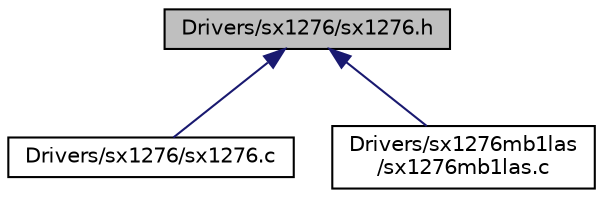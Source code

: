 digraph "Drivers/sx1276/sx1276.h"
{
  edge [fontname="Helvetica",fontsize="10",labelfontname="Helvetica",labelfontsize="10"];
  node [fontname="Helvetica",fontsize="10",shape=record];
  Node3 [label="Drivers/sx1276/sx1276.h",height=0.2,width=0.4,color="black", fillcolor="grey75", style="filled", fontcolor="black"];
  Node3 -> Node4 [dir="back",color="midnightblue",fontsize="10",style="solid"];
  Node4 [label="Drivers/sx1276/sx1276.c",height=0.2,width=0.4,color="black", fillcolor="white", style="filled",URL="$sx1276_8c.html",tooltip="SX1276 driver implementation "];
  Node3 -> Node5 [dir="back",color="midnightblue",fontsize="10",style="solid"];
  Node5 [label="Drivers/sx1276mb1las\l/sx1276mb1las.c",height=0.2,width=0.4,color="black", fillcolor="white", style="filled",URL="$sx1276mb1las_8c.html"];
}

